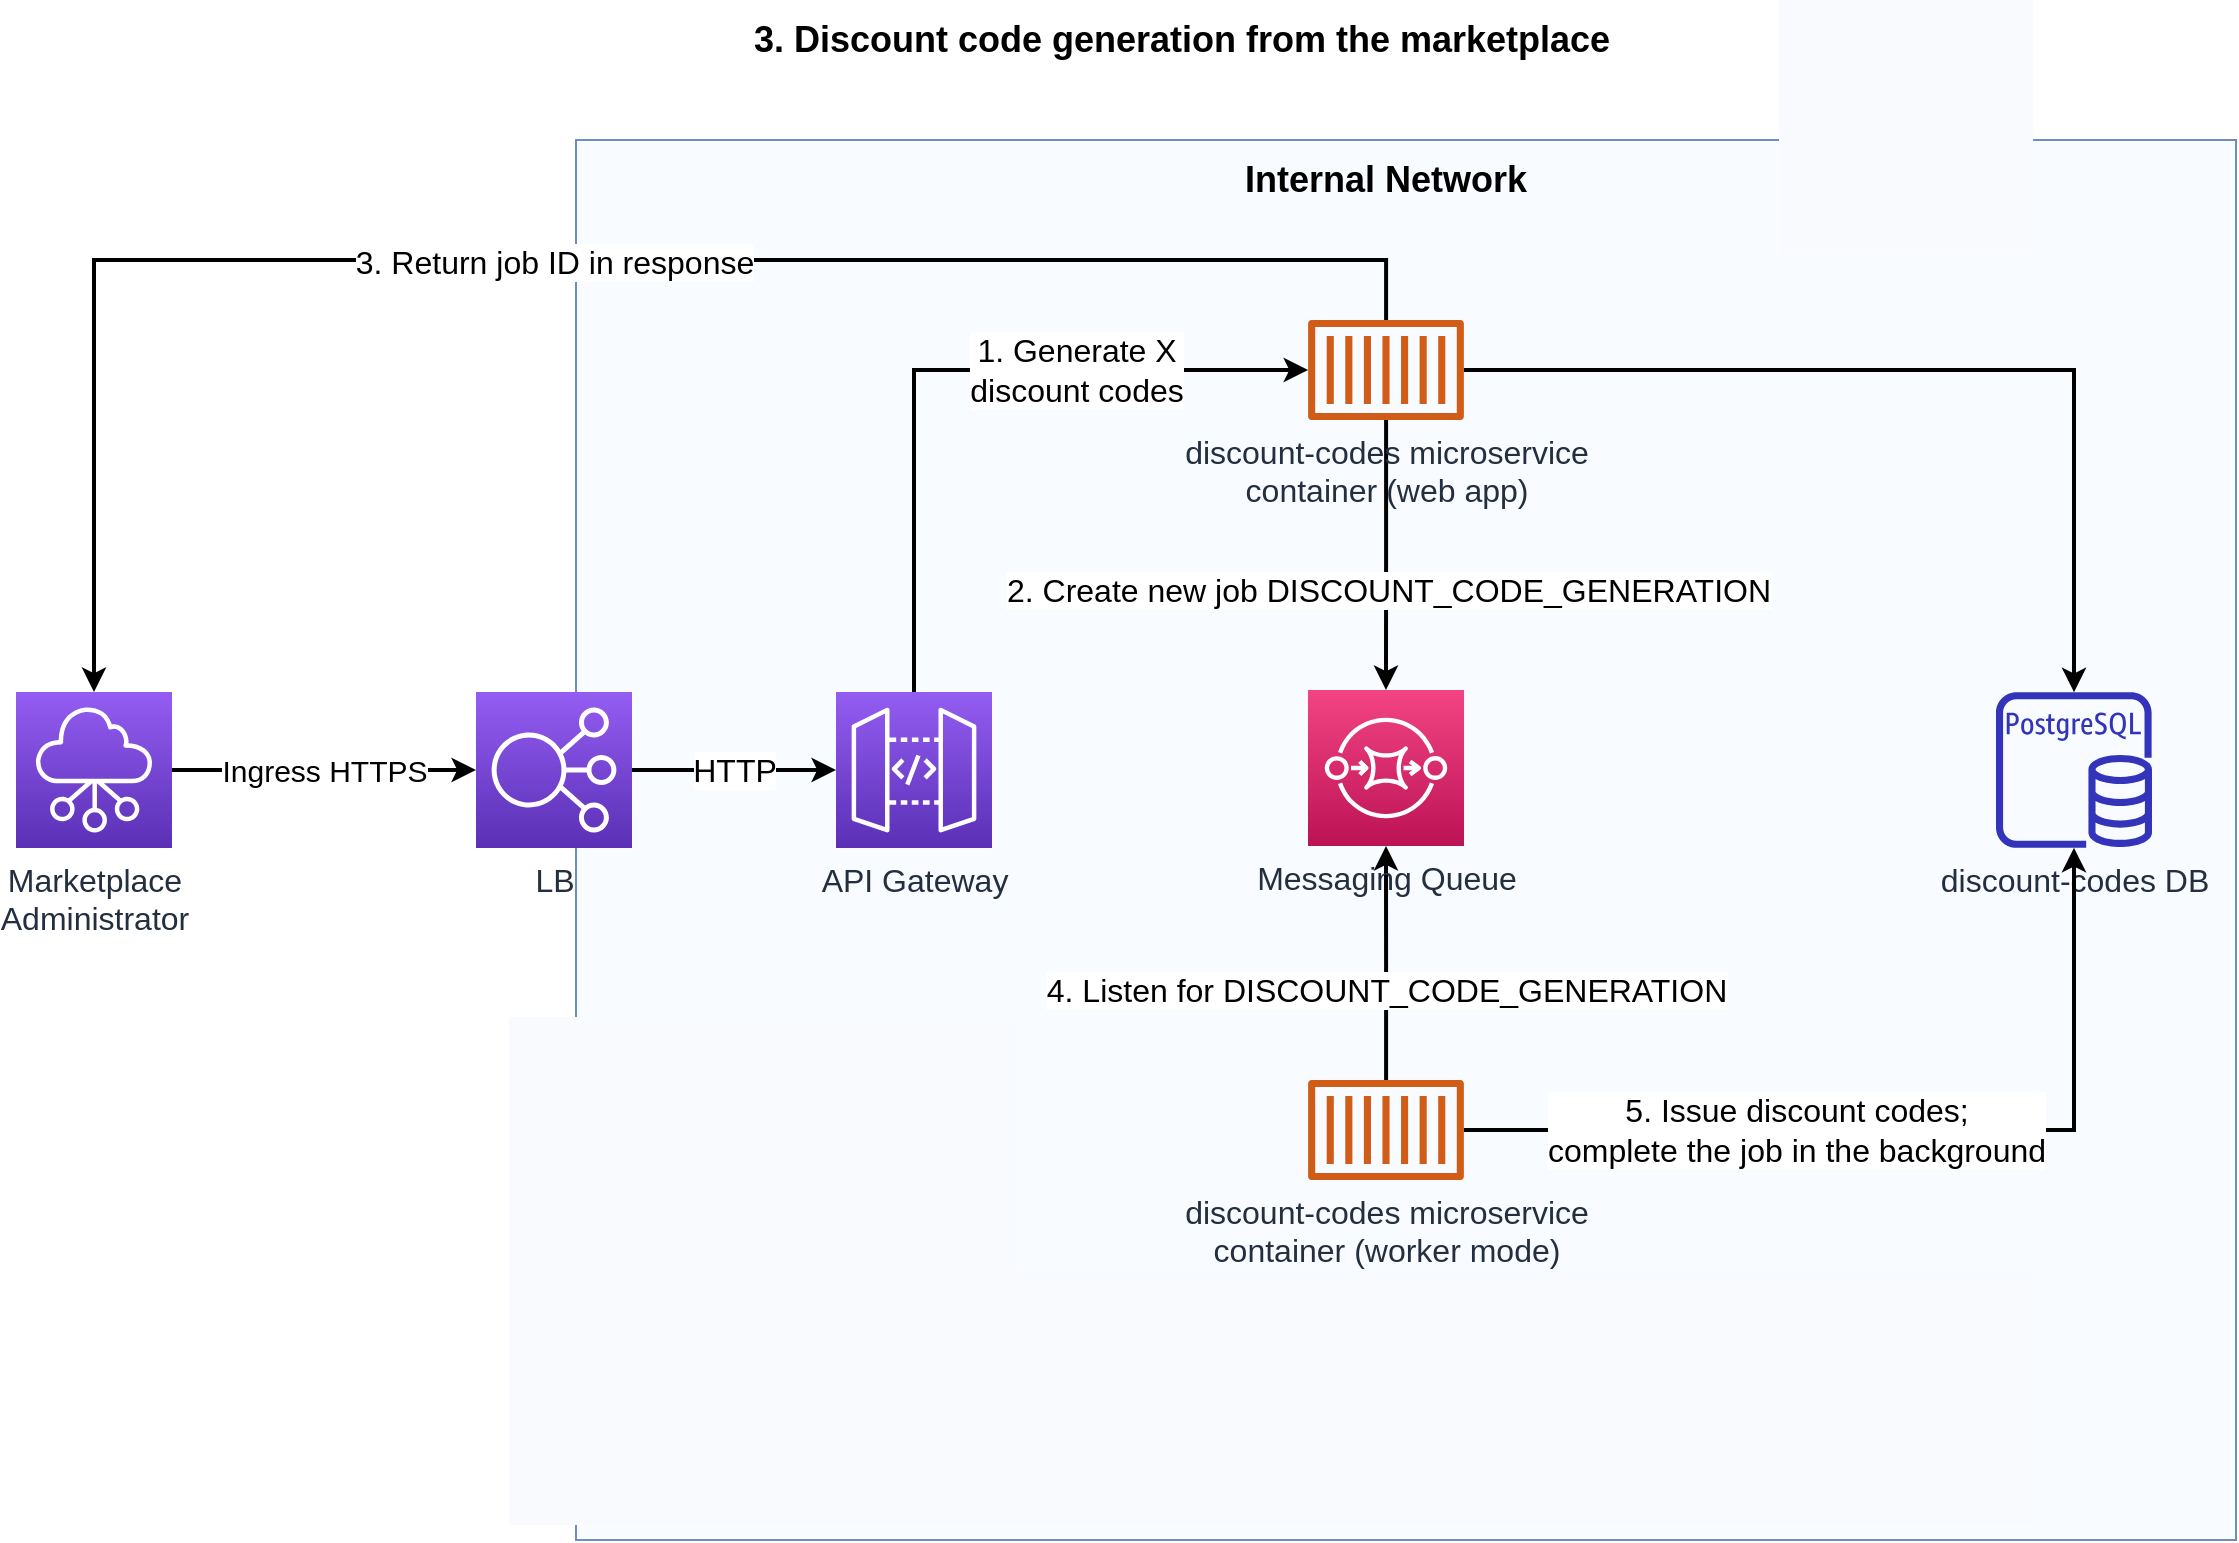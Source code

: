 <mxfile version="14.6.13" type="device"><diagram id="8v5F3ph7WVBtLIJj3nj5" name="Page-1"><mxGraphModel dx="1550" dy="895" grid="1" gridSize="10" guides="1" tooltips="1" connect="1" arrows="1" fold="1" page="1" pageScale="1" pageWidth="1169" pageHeight="827" math="0" shadow="0"><root><mxCell id="0"/><mxCell id="1" parent="0"/><mxCell id="0HoKelpQYjPxg6-VdLwy-9" value="" style="whiteSpace=wrap;html=1;fillColor=#dae8fc;strokeColor=#6c8ebf;fillOpacity=20;imageAspect=0;" vertex="1" parent="1"><mxGeometry x="320" y="100" width="830" height="700" as="geometry"/></mxCell><mxCell id="0HoKelpQYjPxg6-VdLwy-38" style="edgeStyle=orthogonalEdgeStyle;rounded=0;orthogonalLoop=1;jettySize=auto;html=1;entryX=0.5;entryY=1;entryDx=0;entryDy=0;entryPerimeter=0;fontSize=16;strokeWidth=2;" edge="1" parent="1" source="0HoKelpQYjPxg6-VdLwy-32" target="0HoKelpQYjPxg6-VdLwy-29"><mxGeometry relative="1" as="geometry"/></mxCell><mxCell id="0HoKelpQYjPxg6-VdLwy-40" value="4. Listen for DISCOUNT_CODE_GENERATION" style="edgeLabel;html=1;align=center;verticalAlign=middle;resizable=0;points=[];fontSize=16;" vertex="1" connectable="0" parent="0HoKelpQYjPxg6-VdLwy-38"><mxGeometry x="-0.224" y="1" relative="1" as="geometry"><mxPoint x="1" as="offset"/></mxGeometry></mxCell><mxCell id="0HoKelpQYjPxg6-VdLwy-18" style="edgeStyle=orthogonalEdgeStyle;rounded=0;orthogonalLoop=1;jettySize=auto;html=1;fontSize=16;strokeWidth=2;" edge="1" parent="1" source="0HoKelpQYjPxg6-VdLwy-1" target="0HoKelpQYjPxg6-VdLwy-7"><mxGeometry relative="1" as="geometry"><Array as="points"><mxPoint x="489" y="215"/></Array></mxGeometry></mxCell><mxCell id="0HoKelpQYjPxg6-VdLwy-26" value="1. Generate X&lt;br&gt;discount codes" style="edgeLabel;html=1;align=center;verticalAlign=middle;resizable=0;points=[];fontSize=16;" vertex="1" connectable="0" parent="0HoKelpQYjPxg6-VdLwy-18"><mxGeometry x="-0.277" relative="1" as="geometry"><mxPoint x="81" y="-32" as="offset"/></mxGeometry></mxCell><mxCell id="0HoKelpQYjPxg6-VdLwy-1" value="&lt;font style=&quot;font-size: 16px&quot;&gt;API Gateway&lt;/font&gt;" style="points=[[0,0,0],[0.25,0,0],[0.5,0,0],[0.75,0,0],[1,0,0],[0,1,0],[0.25,1,0],[0.5,1,0],[0.75,1,0],[1,1,0],[0,0.25,0],[0,0.5,0],[0,0.75,0],[1,0.25,0],[1,0.5,0],[1,0.75,0]];outlineConnect=0;fontColor=#232F3E;gradientColor=#945DF2;gradientDirection=north;fillColor=#5A30B5;strokeColor=#ffffff;dashed=0;verticalLabelPosition=bottom;verticalAlign=top;align=center;html=1;fontSize=12;fontStyle=0;aspect=fixed;shape=mxgraph.aws4.resourceIcon;resIcon=mxgraph.aws4.api_gateway;" vertex="1" parent="1"><mxGeometry x="450" y="376" width="78" height="78" as="geometry"/></mxCell><mxCell id="0HoKelpQYjPxg6-VdLwy-13" value="&lt;font style=&quot;font-size: 16px&quot;&gt;HTTP&lt;/font&gt;" style="edgeStyle=orthogonalEdgeStyle;rounded=0;orthogonalLoop=1;jettySize=auto;html=1;strokeWidth=2;" edge="1" parent="1" source="0HoKelpQYjPxg6-VdLwy-2" target="0HoKelpQYjPxg6-VdLwy-1"><mxGeometry relative="1" as="geometry"/></mxCell><mxCell id="0HoKelpQYjPxg6-VdLwy-2" value="&lt;font style=&quot;font-size: 16px&quot;&gt;LB&lt;/font&gt;" style="points=[[0,0,0],[0.25,0,0],[0.5,0,0],[0.75,0,0],[1,0,0],[0,1,0],[0.25,1,0],[0.5,1,0],[0.75,1,0],[1,1,0],[0,0.25,0],[0,0.5,0],[0,0.75,0],[1,0.25,0],[1,0.5,0],[1,0.75,0]];outlineConnect=0;fontColor=#232F3E;gradientColor=#945DF2;gradientDirection=north;fillColor=#5A30B5;strokeColor=#ffffff;dashed=0;verticalLabelPosition=bottom;verticalAlign=top;align=center;html=1;fontSize=12;fontStyle=0;aspect=fixed;shape=mxgraph.aws4.resourceIcon;resIcon=mxgraph.aws4.elastic_load_balancing;" vertex="1" parent="1"><mxGeometry x="270" y="376" width="78" height="78" as="geometry"/></mxCell><mxCell id="0HoKelpQYjPxg6-VdLwy-5" value="&lt;font style=&quot;font-size: 16px&quot;&gt;discount-codes DB&lt;/font&gt;" style="outlineConnect=0;fontColor=#232F3E;gradientColor=none;fillColor=#3334B9;strokeColor=none;dashed=0;verticalLabelPosition=bottom;verticalAlign=top;align=center;html=1;fontSize=12;fontStyle=0;aspect=fixed;pointerEvents=1;shape=mxgraph.aws4.rds_postgresql_instance;" vertex="1" parent="1"><mxGeometry x="1030" y="376" width="78" height="78" as="geometry"/></mxCell><mxCell id="0HoKelpQYjPxg6-VdLwy-23" style="edgeStyle=orthogonalEdgeStyle;rounded=0;orthogonalLoop=1;jettySize=auto;html=1;fontSize=16;strokeWidth=2;" edge="1" parent="1" source="0HoKelpQYjPxg6-VdLwy-7" target="0HoKelpQYjPxg6-VdLwy-5"><mxGeometry relative="1" as="geometry"/></mxCell><mxCell id="0HoKelpQYjPxg6-VdLwy-33" value="" style="edgeStyle=orthogonalEdgeStyle;rounded=0;orthogonalLoop=1;jettySize=auto;html=1;fontSize=16;strokeWidth=2;" edge="1" parent="1" source="0HoKelpQYjPxg6-VdLwy-7" target="0HoKelpQYjPxg6-VdLwy-29"><mxGeometry relative="1" as="geometry"/></mxCell><mxCell id="0HoKelpQYjPxg6-VdLwy-34" value="2. Create new job DISCOUNT_CODE_GENERATION" style="edgeLabel;html=1;align=center;verticalAlign=middle;resizable=0;points=[];fontSize=16;" vertex="1" connectable="0" parent="0HoKelpQYjPxg6-VdLwy-33"><mxGeometry x="0.249" y="1" relative="1" as="geometry"><mxPoint as="offset"/></mxGeometry></mxCell><mxCell id="0HoKelpQYjPxg6-VdLwy-12" value="&lt;font style=&quot;font-size: 15px&quot;&gt;Ingress HTTPS&lt;/font&gt;" style="edgeStyle=orthogonalEdgeStyle;rounded=0;orthogonalLoop=1;jettySize=auto;html=1;strokeWidth=2;" edge="1" parent="1" source="0HoKelpQYjPxg6-VdLwy-8" target="0HoKelpQYjPxg6-VdLwy-2"><mxGeometry relative="1" as="geometry"/></mxCell><mxCell id="0HoKelpQYjPxg6-VdLwy-8" value="&lt;font style=&quot;font-size: 16px&quot;&gt;Marketplace&lt;br&gt;Administrator&lt;br&gt;&lt;/font&gt;" style="points=[[0,0,0],[0.25,0,0],[0.5,0,0],[0.75,0,0],[1,0,0],[0,1,0],[0.25,1,0],[0.5,1,0],[0.75,1,0],[1,1,0],[0,0.25,0],[0,0.5,0],[0,0.75,0],[1,0.25,0],[1,0.5,0],[1,0.75,0]];outlineConnect=0;fontColor=#232F3E;gradientColor=#945DF2;gradientDirection=north;fillColor=#5A30B5;strokeColor=#ffffff;dashed=0;verticalLabelPosition=bottom;verticalAlign=top;align=center;html=1;fontSize=12;fontStyle=0;aspect=fixed;shape=mxgraph.aws4.resourceIcon;resIcon=mxgraph.aws4.networking_and_content_delivery;" vertex="1" parent="1"><mxGeometry x="40" y="376" width="78" height="78" as="geometry"/></mxCell><mxCell id="0HoKelpQYjPxg6-VdLwy-11" value="&lt;b&gt;&lt;font style=&quot;font-size: 18px&quot;&gt;Internal Network&lt;/font&gt;&lt;/b&gt;" style="text;html=1;strokeColor=none;fillColor=none;align=center;verticalAlign=middle;whiteSpace=wrap;rounded=0;" vertex="1" parent="1"><mxGeometry x="630" y="100" width="190" height="40" as="geometry"/></mxCell><mxCell id="0HoKelpQYjPxg6-VdLwy-24" value="&lt;span style=&quot;font-size: 18px&quot;&gt;&lt;b&gt;3. Discount code generation from the marketplace&lt;br&gt;&lt;/b&gt;&lt;/span&gt;" style="text;html=1;strokeColor=none;fillColor=none;align=center;verticalAlign=middle;whiteSpace=wrap;rounded=0;" vertex="1" parent="1"><mxGeometry x="348" y="30" width="550" height="40" as="geometry"/></mxCell><mxCell id="0HoKelpQYjPxg6-VdLwy-53" style="edgeStyle=orthogonalEdgeStyle;rounded=0;orthogonalLoop=1;jettySize=auto;html=1;fontSize=16;strokeWidth=2;" edge="1" parent="1" source="0HoKelpQYjPxg6-VdLwy-32" target="0HoKelpQYjPxg6-VdLwy-5"><mxGeometry relative="1" as="geometry"/></mxCell><mxCell id="0HoKelpQYjPxg6-VdLwy-54" value="5. Issue discount codes;&lt;br&gt;complete the job in the background" style="edgeLabel;html=1;align=center;verticalAlign=middle;resizable=0;points=[];fontSize=16;" vertex="1" connectable="0" parent="0HoKelpQYjPxg6-VdLwy-53"><mxGeometry x="-0.231" relative="1" as="geometry"><mxPoint x="-6" as="offset"/></mxGeometry></mxCell><mxCell id="0HoKelpQYjPxg6-VdLwy-32" value="&lt;span style=&quot;font-size: 16px&quot;&gt;discount-codes microservice&lt;/span&gt;&lt;br style=&quot;font-size: 16px&quot;&gt;&lt;span style=&quot;font-size: 16px&quot;&gt;container (worker mode)&lt;/span&gt;" style="outlineConnect=0;fontColor=#232F3E;gradientColor=none;fillColor=#D05C17;strokeColor=none;dashed=0;verticalLabelPosition=bottom;verticalAlign=top;align=center;html=1;fontSize=12;fontStyle=0;aspect=fixed;pointerEvents=1;shape=mxgraph.aws4.container_1;" vertex="1" parent="1"><mxGeometry x="686" y="570" width="78" height="50" as="geometry"/></mxCell><mxCell id="0HoKelpQYjPxg6-VdLwy-29" value="&lt;font style=&quot;font-size: 16px&quot;&gt;Messaging Queue&lt;/font&gt;" style="points=[[0,0,0],[0.25,0,0],[0.5,0,0],[0.75,0,0],[1,0,0],[0,1,0],[0.25,1,0],[0.5,1,0],[0.75,1,0],[1,1,0],[0,0.25,0],[0,0.5,0],[0,0.75,0],[1,0.25,0],[1,0.5,0],[1,0.75,0]];outlineConnect=0;fontColor=#232F3E;gradientColor=#F34482;gradientDirection=north;fillColor=#BC1356;strokeColor=#ffffff;dashed=0;verticalLabelPosition=bottom;verticalAlign=top;align=center;html=1;fontSize=12;fontStyle=0;aspect=fixed;shape=mxgraph.aws4.resourceIcon;resIcon=mxgraph.aws4.sqs;" vertex="1" parent="1"><mxGeometry x="686" y="375" width="78" height="78" as="geometry"/></mxCell><mxCell id="0HoKelpQYjPxg6-VdLwy-49" style="edgeStyle=orthogonalEdgeStyle;rounded=0;orthogonalLoop=1;jettySize=auto;html=1;fontSize=16;strokeWidth=2;" edge="1" parent="1" source="0HoKelpQYjPxg6-VdLwy-7" target="0HoKelpQYjPxg6-VdLwy-8"><mxGeometry relative="1" as="geometry"><Array as="points"><mxPoint x="725" y="160"/><mxPoint x="79" y="160"/></Array></mxGeometry></mxCell><mxCell id="0HoKelpQYjPxg6-VdLwy-50" value="3. Return job ID in response" style="edgeLabel;html=1;align=center;verticalAlign=middle;resizable=0;points=[];fontSize=16;" vertex="1" connectable="0" parent="0HoKelpQYjPxg6-VdLwy-49"><mxGeometry x="0.088" y="1" relative="1" as="geometry"><mxPoint x="39" as="offset"/></mxGeometry></mxCell><mxCell id="0HoKelpQYjPxg6-VdLwy-7" value="&lt;font style=&quot;font-size: 16px&quot;&gt;discount-codes microservice&lt;br&gt;container (web app)&lt;/font&gt;" style="outlineConnect=0;fontColor=#232F3E;gradientColor=none;fillColor=#D05C17;strokeColor=none;dashed=0;verticalLabelPosition=bottom;verticalAlign=top;align=center;html=1;fontSize=12;fontStyle=0;aspect=fixed;pointerEvents=1;shape=mxgraph.aws4.container_1;" vertex="1" parent="1"><mxGeometry x="686" y="190" width="78" height="50" as="geometry"/></mxCell></root></mxGraphModel></diagram></mxfile>
